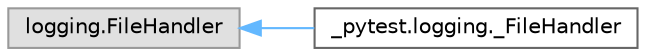 digraph "Graphical Class Hierarchy"
{
 // LATEX_PDF_SIZE
  bgcolor="transparent";
  edge [fontname=Helvetica,fontsize=10,labelfontname=Helvetica,labelfontsize=10];
  node [fontname=Helvetica,fontsize=10,shape=box,height=0.2,width=0.4];
  rankdir="LR";
  Node0 [id="Node000000",label="logging.FileHandler",height=0.2,width=0.4,color="grey60", fillcolor="#E0E0E0", style="filled",tooltip=" "];
  Node0 -> Node1 [id="edge1971_Node000000_Node000001",dir="back",color="steelblue1",style="solid",tooltip=" "];
  Node1 [id="Node000001",label="_pytest.logging._FileHandler",height=0.2,width=0.4,color="grey40", fillcolor="white", style="filled",URL="$class__pytest_1_1logging_1_1___file_handler.html",tooltip=" "];
}
